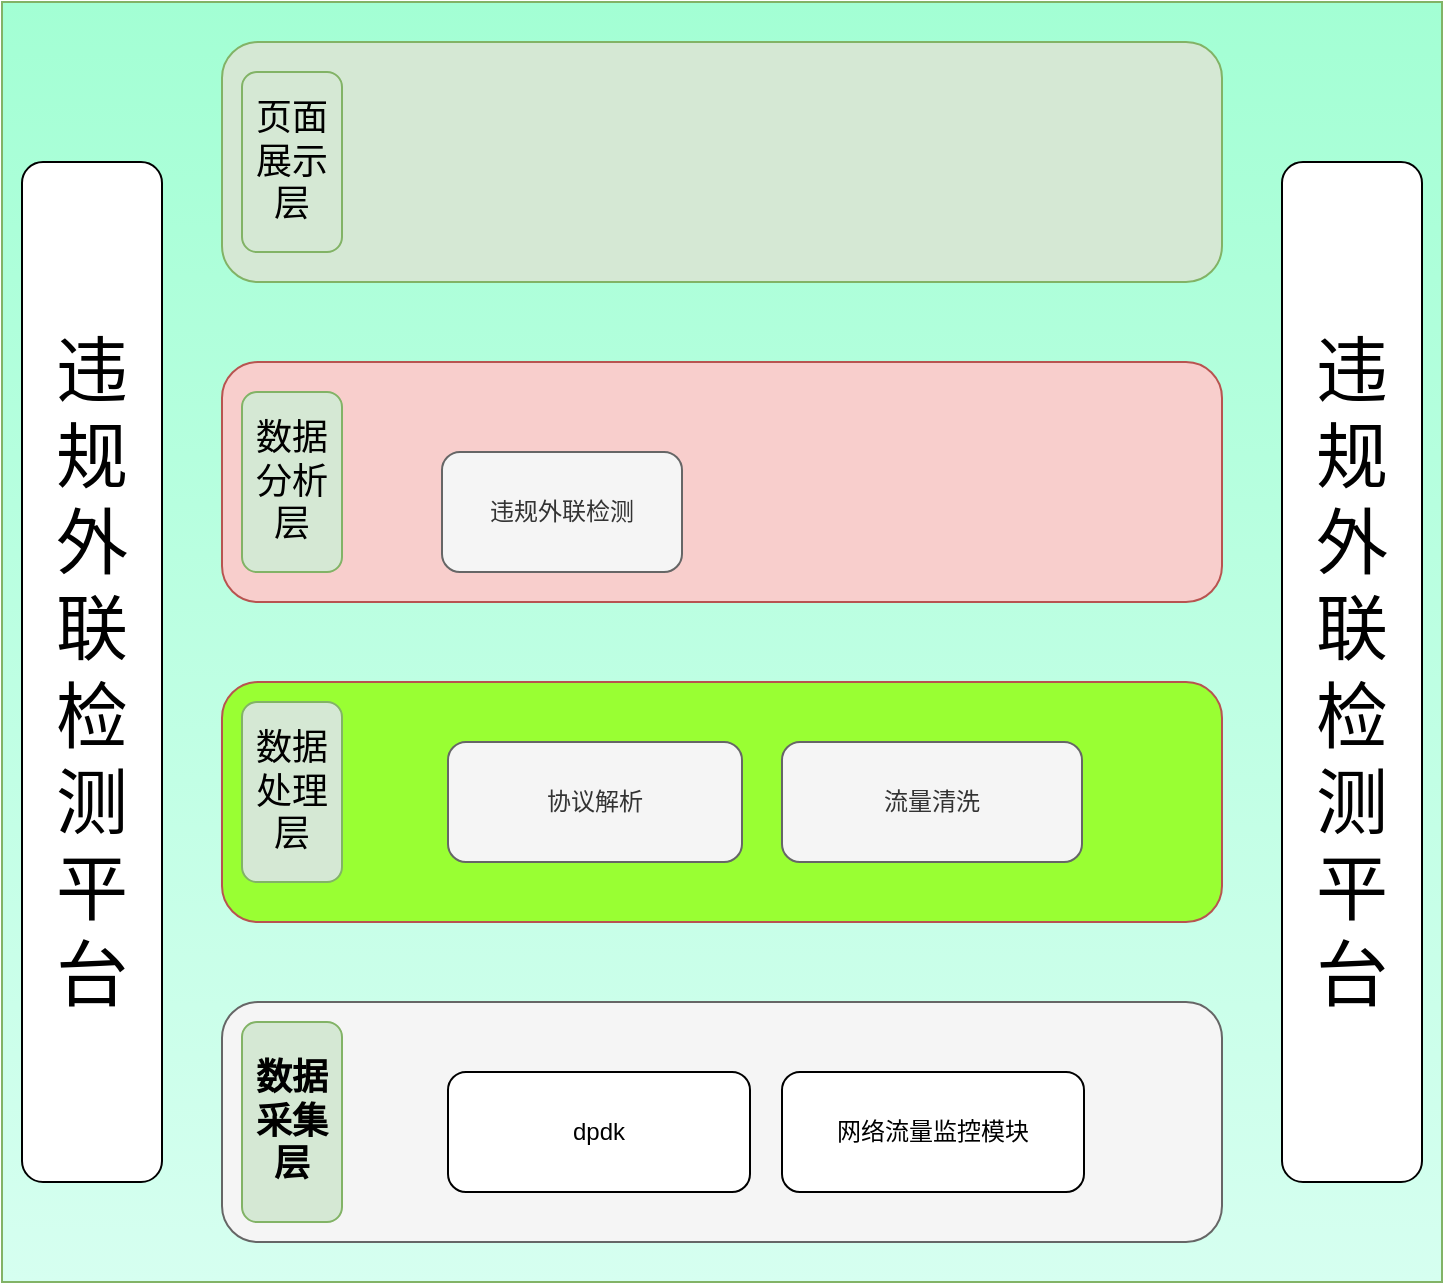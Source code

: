 <mxfile version="22.1.4" type="github">
  <diagram name="第 1 页" id="E4tgZrRw8eY_V6HLv9W9">
    <mxGraphModel dx="1434" dy="790" grid="1" gridSize="10" guides="1" tooltips="1" connect="1" arrows="1" fold="1" page="1" pageScale="1" pageWidth="827" pageHeight="1169" math="0" shadow="0">
      <root>
        <mxCell id="0" />
        <mxCell id="1" parent="0" />
        <mxCell id="7cflbCVq24lOZb8qxzIy-3" value="" style="rounded=0;whiteSpace=wrap;html=1;fillColor=#D6FFF0;strokeColor=#82b366;gradientColor=#A3FFD4;gradientDirection=north;" vertex="1" parent="1">
          <mxGeometry x="40" y="50" width="720" height="640" as="geometry" />
        </mxCell>
        <mxCell id="7cflbCVq24lOZb8qxzIy-9" value="" style="group" vertex="1" connectable="0" parent="1">
          <mxGeometry x="150" y="70" width="500" height="600" as="geometry" />
        </mxCell>
        <mxCell id="7cflbCVq24lOZb8qxzIy-5" value="" style="rounded=1;whiteSpace=wrap;html=1;fillColor=#f5f5f5;fontColor=#333333;strokeColor=#666666;" vertex="1" parent="7cflbCVq24lOZb8qxzIy-9">
          <mxGeometry y="480" width="500" height="120" as="geometry" />
        </mxCell>
        <mxCell id="7cflbCVq24lOZb8qxzIy-6" value="" style="rounded=1;whiteSpace=wrap;html=1;fillColor=#99FF33;strokeColor=#b85450;" vertex="1" parent="7cflbCVq24lOZb8qxzIy-9">
          <mxGeometry y="320" width="500" height="120" as="geometry" />
        </mxCell>
        <mxCell id="7cflbCVq24lOZb8qxzIy-7" value="" style="rounded=1;whiteSpace=wrap;html=1;fillColor=#f8cecc;strokeColor=#b85450;" vertex="1" parent="7cflbCVq24lOZb8qxzIy-9">
          <mxGeometry y="160" width="500" height="120" as="geometry" />
        </mxCell>
        <mxCell id="7cflbCVq24lOZb8qxzIy-8" value="" style="rounded=1;whiteSpace=wrap;html=1;fillColor=#d5e8d4;strokeColor=#82b366;" vertex="1" parent="7cflbCVq24lOZb8qxzIy-9">
          <mxGeometry width="500" height="120" as="geometry" />
        </mxCell>
        <mxCell id="7cflbCVq24lOZb8qxzIy-12" value="&lt;h2 style=&quot;line-height: 120%; font-size: 18px;&quot;&gt;数据采集层&lt;/h2&gt;" style="rounded=1;whiteSpace=wrap;html=1;horizontal=1;verticalAlign=middle;textDirection=ltr;fontFamily=Verdana;fillColor=#d5e8d4;strokeColor=#82b366;rotation=0;" vertex="1" parent="7cflbCVq24lOZb8qxzIy-9">
          <mxGeometry x="10" y="490" width="50" height="100" as="geometry" />
        </mxCell>
        <mxCell id="7cflbCVq24lOZb8qxzIy-17" value="dpdk" style="rounded=1;whiteSpace=wrap;html=1;" vertex="1" parent="7cflbCVq24lOZb8qxzIy-9">
          <mxGeometry x="113" y="515" width="151" height="60" as="geometry" />
        </mxCell>
        <mxCell id="7cflbCVq24lOZb8qxzIy-18" value="网络流量监控模块" style="rounded=1;whiteSpace=wrap;html=1;" vertex="1" parent="7cflbCVq24lOZb8qxzIy-9">
          <mxGeometry x="280" y="515" width="151" height="60" as="geometry" />
        </mxCell>
        <mxCell id="7cflbCVq24lOZb8qxzIy-16" value="&lt;font style=&quot;font-size: 18px;&quot;&gt;数据处理层&lt;/font&gt;" style="rounded=1;whiteSpace=wrap;html=1;fillColor=#d5e8d4;strokeColor=#82b366;" vertex="1" parent="7cflbCVq24lOZb8qxzIy-9">
          <mxGeometry x="10" y="330" width="50" height="90" as="geometry" />
        </mxCell>
        <mxCell id="7cflbCVq24lOZb8qxzIy-15" value="协议解析" style="rounded=1;whiteSpace=wrap;html=1;fillColor=#f5f5f5;fontColor=#333333;strokeColor=#666666;" vertex="1" parent="7cflbCVq24lOZb8qxzIy-9">
          <mxGeometry x="113" y="350" width="147" height="60" as="geometry" />
        </mxCell>
        <mxCell id="7cflbCVq24lOZb8qxzIy-13" value="流量清洗" style="rounded=1;whiteSpace=wrap;html=1;fillColor=#f5f5f5;fontColor=#333333;strokeColor=#666666;" vertex="1" parent="7cflbCVq24lOZb8qxzIy-9">
          <mxGeometry x="280" y="350" width="150" height="60" as="geometry" />
        </mxCell>
        <mxCell id="7cflbCVq24lOZb8qxzIy-20" value="&lt;font style=&quot;font-size: 18px;&quot;&gt;数据分析层&lt;/font&gt;" style="rounded=1;whiteSpace=wrap;html=1;fillColor=#d5e8d4;strokeColor=#82b366;" vertex="1" parent="7cflbCVq24lOZb8qxzIy-9">
          <mxGeometry x="10" y="175" width="50" height="90" as="geometry" />
        </mxCell>
        <mxCell id="7cflbCVq24lOZb8qxzIy-21" value="&lt;font style=&quot;font-size: 18px;&quot;&gt;页面展示层&lt;/font&gt;" style="rounded=1;whiteSpace=wrap;html=1;fillColor=#d5e8d4;strokeColor=#82b366;" vertex="1" parent="7cflbCVq24lOZb8qxzIy-9">
          <mxGeometry x="10" y="15" width="50" height="90" as="geometry" />
        </mxCell>
        <mxCell id="7cflbCVq24lOZb8qxzIy-22" value="违规外联检测" style="rounded=1;whiteSpace=wrap;html=1;fillColor=#f5f5f5;fontColor=#333333;strokeColor=#666666;" vertex="1" parent="7cflbCVq24lOZb8qxzIy-9">
          <mxGeometry x="110" y="205" width="120" height="60" as="geometry" />
        </mxCell>
        <mxCell id="7cflbCVq24lOZb8qxzIy-10" value="&lt;font style=&quot;font-size: 36px;&quot;&gt;违规外联检测平台&lt;/font&gt;" style="rounded=1;whiteSpace=wrap;html=1;" vertex="1" parent="1">
          <mxGeometry x="50" y="130" width="70" height="510" as="geometry" />
        </mxCell>
        <mxCell id="7cflbCVq24lOZb8qxzIy-11" value="&lt;font style=&quot;font-size: 36px;&quot;&gt;违规外联检测平台&lt;/font&gt;" style="rounded=1;whiteSpace=wrap;html=1;" vertex="1" parent="1">
          <mxGeometry x="680" y="130" width="70" height="510" as="geometry" />
        </mxCell>
      </root>
    </mxGraphModel>
  </diagram>
</mxfile>
